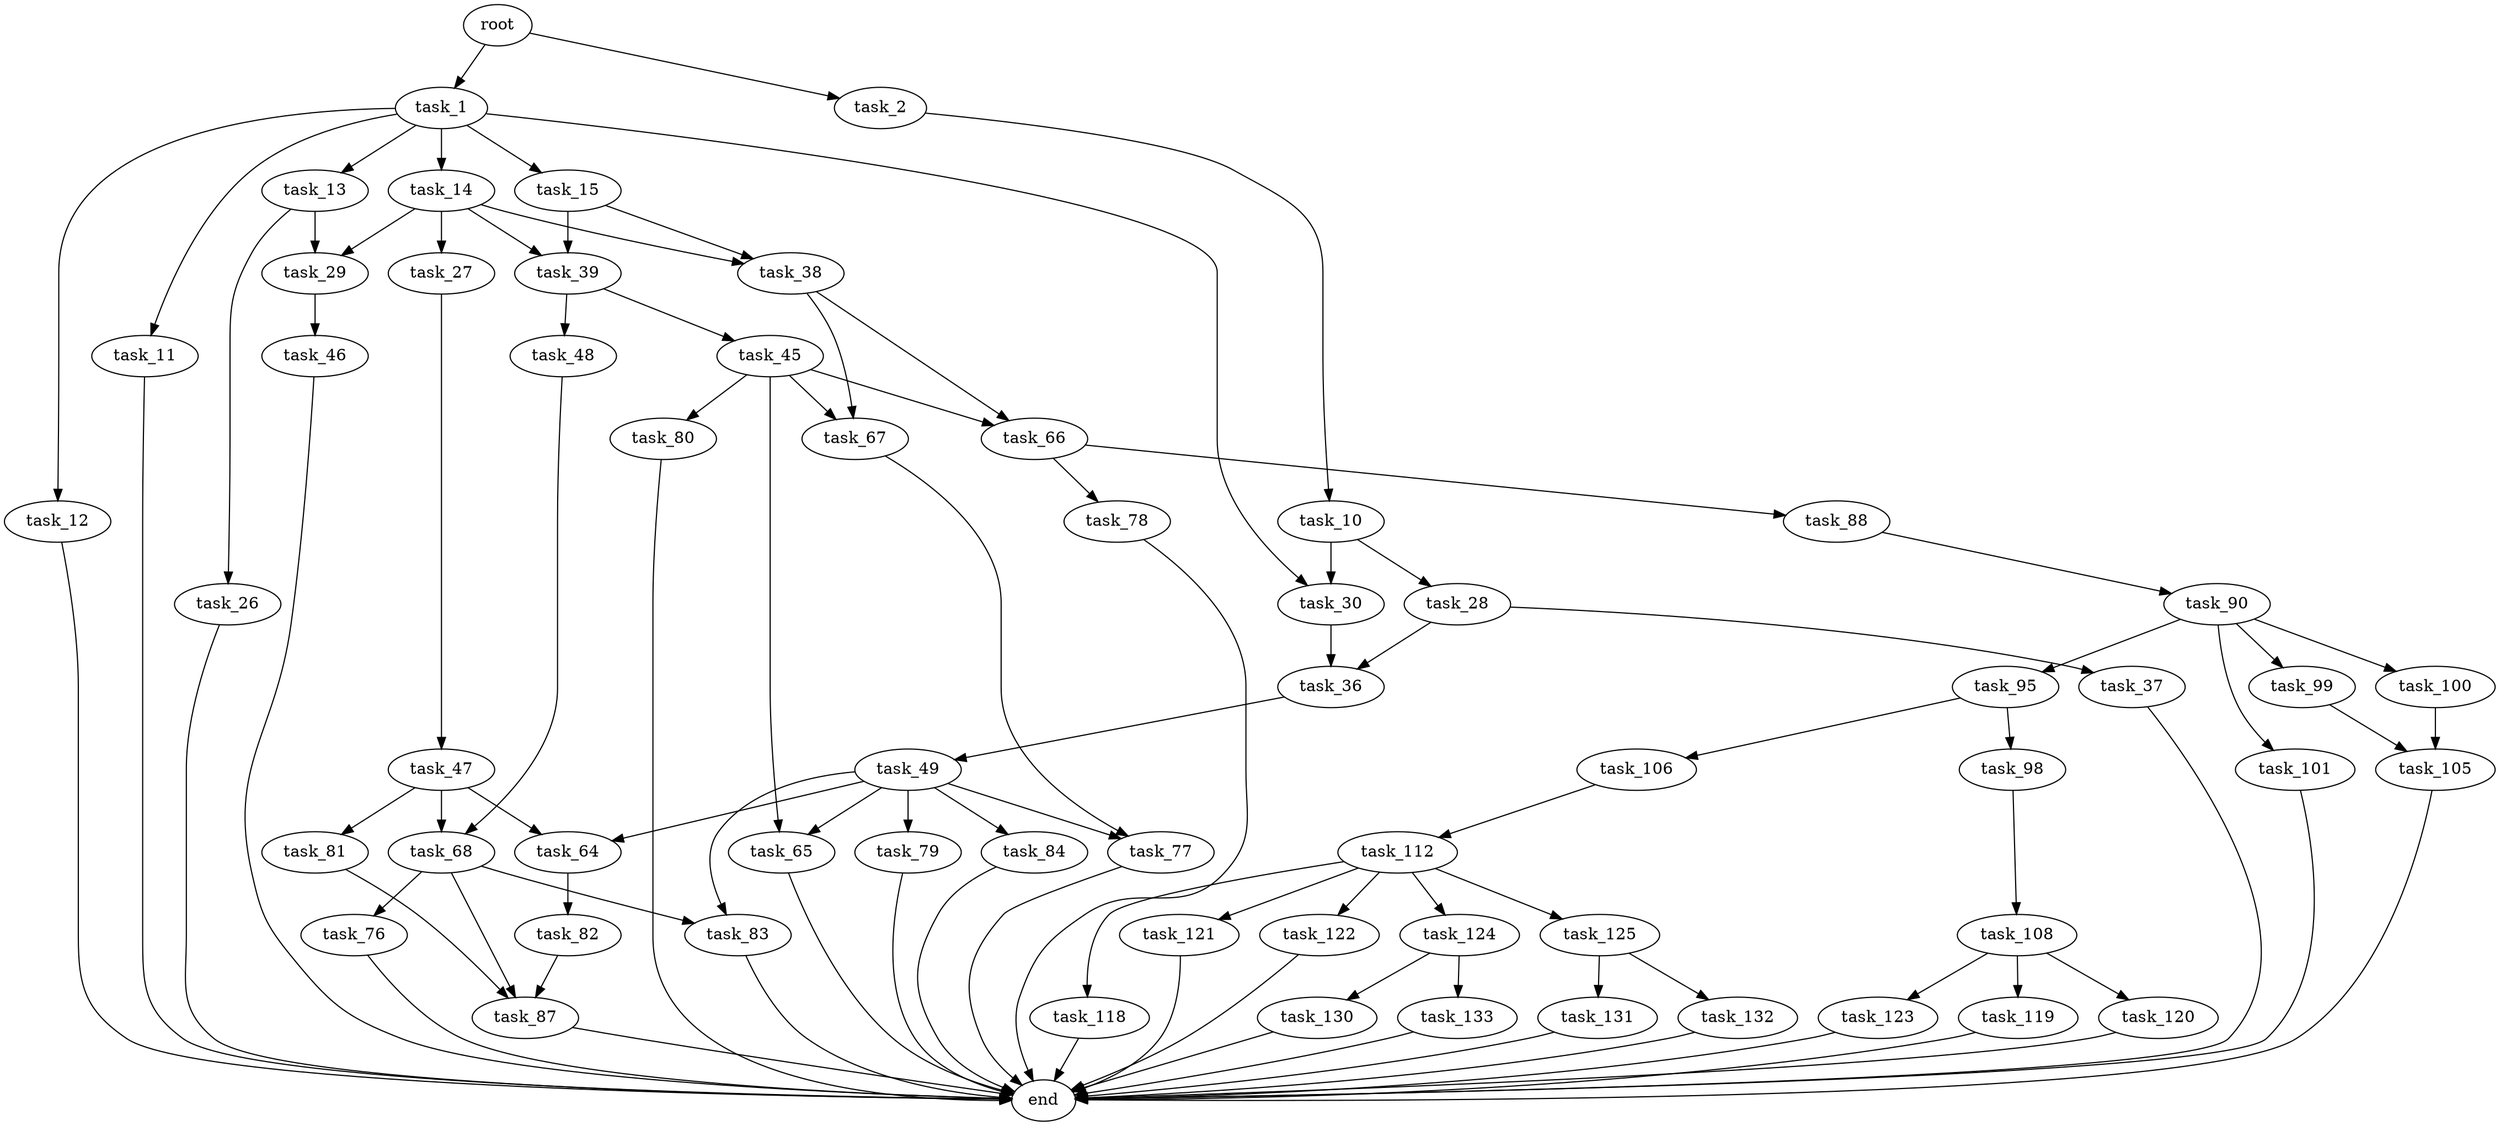 digraph G {
  root [size="0.000000"];
  task_1 [size="193404388236.000000"];
  task_2 [size="231928233984.000000"];
  task_11 [size="1211877862398.000000"];
  task_12 [size="1837029949.000000"];
  task_13 [size="231928233984.000000"];
  task_14 [size="207132366205.000000"];
  task_15 [size="68719476736.000000"];
  task_30 [size="110675152920.000000"];
  task_10 [size="454673485002.000000"];
  task_28 [size="32608213008.000000"];
  end [size="0.000000"];
  task_26 [size="48598031481.000000"];
  task_29 [size="3626186906.000000"];
  task_27 [size="30287460073.000000"];
  task_38 [size="209273365230.000000"];
  task_39 [size="549755813888.000000"];
  task_47 [size="68719476736.000000"];
  task_36 [size="464377294212.000000"];
  task_37 [size="361036938385.000000"];
  task_46 [size="8589934592.000000"];
  task_49 [size="24893612499.000000"];
  task_66 [size="24629656804.000000"];
  task_67 [size="369420915390.000000"];
  task_45 [size="604205215525.000000"];
  task_48 [size="231928233984.000000"];
  task_65 [size="1319347477.000000"];
  task_80 [size="759442793.000000"];
  task_64 [size="24354343882.000000"];
  task_68 [size="945485883.000000"];
  task_81 [size="8589934592.000000"];
  task_77 [size="18938551510.000000"];
  task_79 [size="782757789696.000000"];
  task_83 [size="18351399110.000000"];
  task_84 [size="1073741824000.000000"];
  task_82 [size="782757789696.000000"];
  task_78 [size="843486802808.000000"];
  task_88 [size="448987194657.000000"];
  task_76 [size="21949538839.000000"];
  task_87 [size="438937735937.000000"];
  task_90 [size="784975433164.000000"];
  task_95 [size="449471773571.000000"];
  task_99 [size="549755813888.000000"];
  task_100 [size="7187726198.000000"];
  task_101 [size="2523136709.000000"];
  task_98 [size="549755813888.000000"];
  task_106 [size="5378164664.000000"];
  task_108 [size="12972452813.000000"];
  task_105 [size="246507012587.000000"];
  task_112 [size="185669138946.000000"];
  task_119 [size="28991029248.000000"];
  task_120 [size="30811905891.000000"];
  task_123 [size="23764923555.000000"];
  task_118 [size="30253549096.000000"];
  task_121 [size="6122487338.000000"];
  task_122 [size="84450551748.000000"];
  task_124 [size="25658040175.000000"];
  task_125 [size="1073741824000.000000"];
  task_130 [size="782757789696.000000"];
  task_133 [size="8589934592.000000"];
  task_131 [size="859916364924.000000"];
  task_132 [size="3496322086.000000"];

  root -> task_1 [size="1.000000"];
  root -> task_2 [size="1.000000"];
  task_1 -> task_11 [size="134217728.000000"];
  task_1 -> task_12 [size="134217728.000000"];
  task_1 -> task_13 [size="134217728.000000"];
  task_1 -> task_14 [size="134217728.000000"];
  task_1 -> task_15 [size="134217728.000000"];
  task_1 -> task_30 [size="134217728.000000"];
  task_2 -> task_10 [size="301989888.000000"];
  task_11 -> end [size="1.000000"];
  task_12 -> end [size="1.000000"];
  task_13 -> task_26 [size="301989888.000000"];
  task_13 -> task_29 [size="301989888.000000"];
  task_14 -> task_27 [size="209715200.000000"];
  task_14 -> task_29 [size="209715200.000000"];
  task_14 -> task_38 [size="209715200.000000"];
  task_14 -> task_39 [size="209715200.000000"];
  task_15 -> task_38 [size="134217728.000000"];
  task_15 -> task_39 [size="134217728.000000"];
  task_30 -> task_36 [size="134217728.000000"];
  task_10 -> task_28 [size="411041792.000000"];
  task_10 -> task_30 [size="411041792.000000"];
  task_28 -> task_36 [size="33554432.000000"];
  task_28 -> task_37 [size="33554432.000000"];
  task_26 -> end [size="1.000000"];
  task_29 -> task_46 [size="75497472.000000"];
  task_27 -> task_47 [size="679477248.000000"];
  task_38 -> task_66 [size="679477248.000000"];
  task_38 -> task_67 [size="679477248.000000"];
  task_39 -> task_45 [size="536870912.000000"];
  task_39 -> task_48 [size="536870912.000000"];
  task_47 -> task_64 [size="134217728.000000"];
  task_47 -> task_68 [size="134217728.000000"];
  task_47 -> task_81 [size="134217728.000000"];
  task_36 -> task_49 [size="536870912.000000"];
  task_37 -> end [size="1.000000"];
  task_46 -> end [size="1.000000"];
  task_49 -> task_64 [size="33554432.000000"];
  task_49 -> task_65 [size="33554432.000000"];
  task_49 -> task_77 [size="33554432.000000"];
  task_49 -> task_79 [size="33554432.000000"];
  task_49 -> task_83 [size="33554432.000000"];
  task_49 -> task_84 [size="33554432.000000"];
  task_66 -> task_78 [size="411041792.000000"];
  task_66 -> task_88 [size="411041792.000000"];
  task_67 -> task_77 [size="301989888.000000"];
  task_45 -> task_65 [size="411041792.000000"];
  task_45 -> task_66 [size="411041792.000000"];
  task_45 -> task_67 [size="411041792.000000"];
  task_45 -> task_80 [size="411041792.000000"];
  task_48 -> task_68 [size="301989888.000000"];
  task_65 -> end [size="1.000000"];
  task_80 -> end [size="1.000000"];
  task_64 -> task_82 [size="679477248.000000"];
  task_68 -> task_76 [size="33554432.000000"];
  task_68 -> task_83 [size="33554432.000000"];
  task_68 -> task_87 [size="33554432.000000"];
  task_81 -> task_87 [size="33554432.000000"];
  task_77 -> end [size="1.000000"];
  task_79 -> end [size="1.000000"];
  task_83 -> end [size="1.000000"];
  task_84 -> end [size="1.000000"];
  task_82 -> task_87 [size="679477248.000000"];
  task_78 -> end [size="1.000000"];
  task_88 -> task_90 [size="411041792.000000"];
  task_76 -> end [size="1.000000"];
  task_87 -> end [size="1.000000"];
  task_90 -> task_95 [size="536870912.000000"];
  task_90 -> task_99 [size="536870912.000000"];
  task_90 -> task_100 [size="536870912.000000"];
  task_90 -> task_101 [size="536870912.000000"];
  task_95 -> task_98 [size="411041792.000000"];
  task_95 -> task_106 [size="411041792.000000"];
  task_99 -> task_105 [size="536870912.000000"];
  task_100 -> task_105 [size="209715200.000000"];
  task_101 -> end [size="1.000000"];
  task_98 -> task_108 [size="536870912.000000"];
  task_106 -> task_112 [size="209715200.000000"];
  task_108 -> task_119 [size="301989888.000000"];
  task_108 -> task_120 [size="301989888.000000"];
  task_108 -> task_123 [size="301989888.000000"];
  task_105 -> end [size="1.000000"];
  task_112 -> task_118 [size="411041792.000000"];
  task_112 -> task_121 [size="411041792.000000"];
  task_112 -> task_122 [size="411041792.000000"];
  task_112 -> task_124 [size="411041792.000000"];
  task_112 -> task_125 [size="411041792.000000"];
  task_119 -> end [size="1.000000"];
  task_120 -> end [size="1.000000"];
  task_123 -> end [size="1.000000"];
  task_118 -> end [size="1.000000"];
  task_121 -> end [size="1.000000"];
  task_122 -> end [size="1.000000"];
  task_124 -> task_130 [size="411041792.000000"];
  task_124 -> task_133 [size="411041792.000000"];
  task_125 -> task_131 [size="838860800.000000"];
  task_125 -> task_132 [size="838860800.000000"];
  task_130 -> end [size="1.000000"];
  task_133 -> end [size="1.000000"];
  task_131 -> end [size="1.000000"];
  task_132 -> end [size="1.000000"];
}
